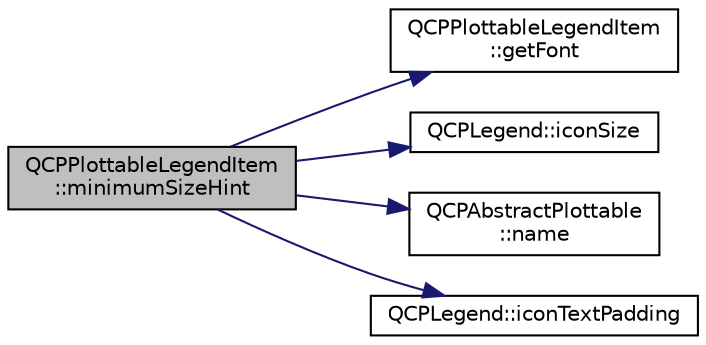 digraph "QCPPlottableLegendItem::minimumSizeHint"
{
  edge [fontname="Helvetica",fontsize="10",labelfontname="Helvetica",labelfontsize="10"];
  node [fontname="Helvetica",fontsize="10",shape=record];
  rankdir="LR";
  Node1 [label="QCPPlottableLegendItem\l::minimumSizeHint",height=0.2,width=0.4,color="black", fillcolor="grey75", style="filled", fontcolor="black"];
  Node1 -> Node2 [color="midnightblue",fontsize="10",style="solid",fontname="Helvetica"];
  Node2 [label="QCPPlottableLegendItem\l::getFont",height=0.2,width=0.4,color="black", fillcolor="white", style="filled",URL="$class_q_c_p_plottable_legend_item.html#a8a85c8a25affb4895423d730164d61de"];
  Node1 -> Node3 [color="midnightblue",fontsize="10",style="solid",fontname="Helvetica"];
  Node3 [label="QCPLegend::iconSize",height=0.2,width=0.4,color="black", fillcolor="white", style="filled",URL="$class_q_c_p_legend.html#a27dfb770b14adc0e8811bef8129780a5"];
  Node1 -> Node4 [color="midnightblue",fontsize="10",style="solid",fontname="Helvetica"];
  Node4 [label="QCPAbstractPlottable\l::name",height=0.2,width=0.4,color="black", fillcolor="white", style="filled",URL="$class_q_c_p_abstract_plottable.html#a1affc1972938e4364a9325e4e4e4dcea"];
  Node1 -> Node5 [color="midnightblue",fontsize="10",style="solid",fontname="Helvetica"];
  Node5 [label="QCPLegend::iconTextPadding",height=0.2,width=0.4,color="black", fillcolor="white", style="filled",URL="$class_q_c_p_legend.html#a9d6d07042a284c4ba5f9e3cb5c9281ef"];
}

